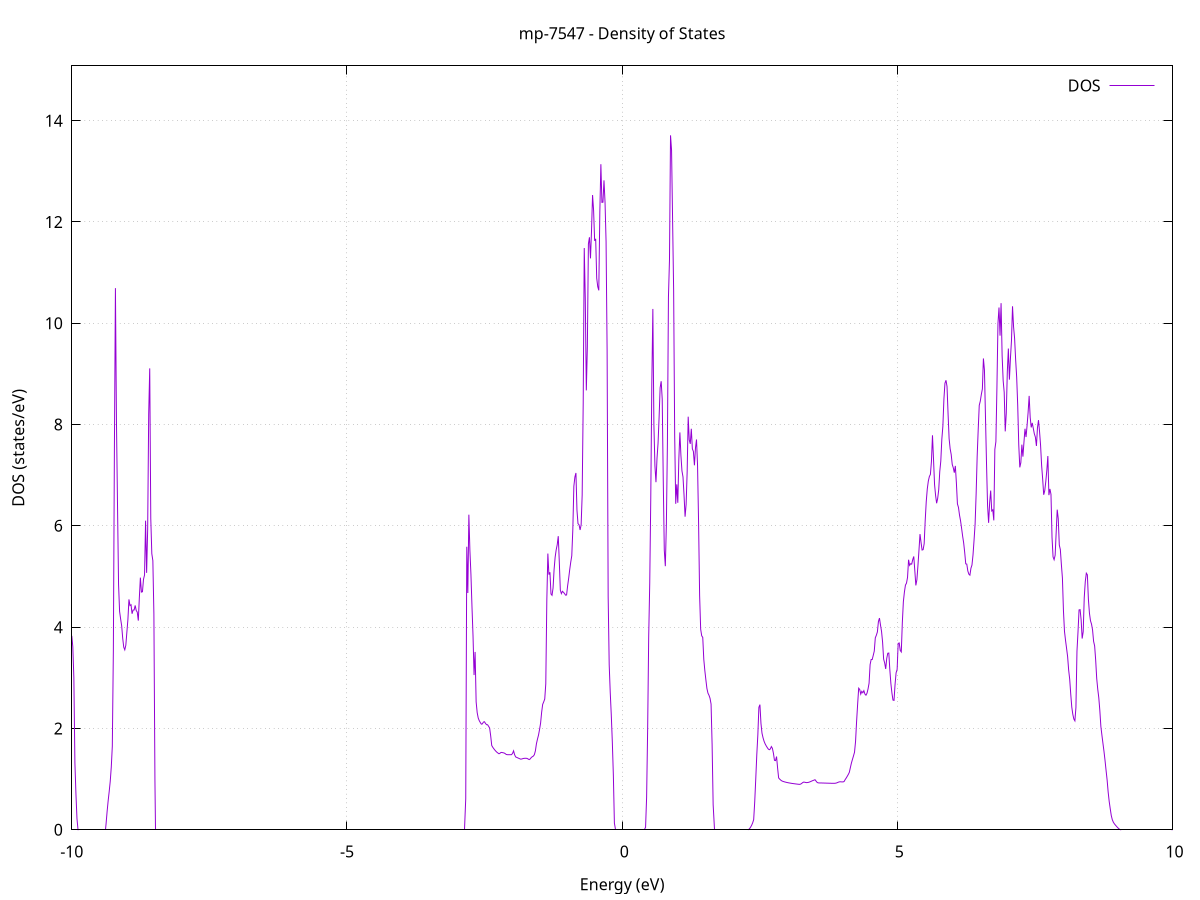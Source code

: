 set title 'mp-7547 - Density of States'
set xlabel 'Energy (eV)'
set ylabel 'DOS (states/eV)'
set grid
set xrange [-10:10]
set yrange [0:15.081]
set xzeroaxis lt -1
set terminal png size 800,600
set output 'mp-7547_dos_gnuplot.png'
plot '-' using 1:2 with lines title 'DOS'
-26.999400 0.000000
-26.980500 0.000000
-26.961600 0.000000
-26.942800 0.000000
-26.923900 0.000000
-26.905000 0.000000
-26.886100 0.000000
-26.867200 0.000000
-26.848300 0.000000
-26.829400 0.000000
-26.810500 0.000000
-26.791600 0.000000
-26.772800 0.000000
-26.753900 0.000000
-26.735000 0.000000
-26.716100 0.000000
-26.697200 0.000000
-26.678300 0.000000
-26.659400 0.000000
-26.640500 0.000000
-26.621700 0.000000
-26.602800 0.000000
-26.583900 0.000000
-26.565000 0.000000
-26.546100 0.000000
-26.527200 0.000000
-26.508300 0.000000
-26.489400 0.000000
-26.470600 0.000000
-26.451700 0.000000
-26.432800 0.000000
-26.413900 0.000000
-26.395000 0.000000
-26.376100 0.000000
-26.357200 0.000000
-26.338300 0.000000
-26.319500 0.000000
-26.300600 0.000000
-26.281700 0.000000
-26.262800 0.000000
-26.243900 0.000000
-26.225000 0.000000
-26.206100 0.000000
-26.187200 0.000000
-26.168300 0.000000
-26.149500 0.000000
-26.130600 0.000000
-26.111700 0.000000
-26.092800 0.000000
-26.073900 0.000000
-26.055000 0.000000
-26.036100 0.000000
-26.017200 0.000000
-25.998400 0.000000
-25.979500 0.000000
-25.960600 0.000000
-25.941700 0.000000
-25.922800 0.000000
-25.903900 0.000000
-25.885000 0.000000
-25.866100 0.000000
-25.847300 0.000000
-25.828400 0.000000
-25.809500 0.000000
-25.790600 0.000000
-25.771700 0.000000
-25.752800 0.000000
-25.733900 0.000000
-25.715000 0.000000
-25.696200 0.000000
-25.677300 0.000000
-25.658400 0.000000
-25.639500 0.000000
-25.620600 0.000000
-25.601700 0.000000
-25.582800 0.000000
-25.563900 0.000000
-25.545100 0.000000
-25.526200 0.000000
-25.507300 0.000000
-25.488400 0.000000
-25.469500 0.000000
-25.450600 0.000000
-25.431700 0.000000
-25.412800 0.000000
-25.393900 0.000000
-25.375100 0.000000
-25.356200 0.000000
-25.337300 0.000000
-25.318400 0.000000
-25.299500 0.000000
-25.280600 72.294700
-25.261700 0.000000
-25.242800 0.000000
-25.224000 0.000000
-25.205100 0.000000
-25.186200 0.000000
-25.167300 0.000000
-25.148400 0.000000
-25.129500 0.000000
-25.110600 0.000000
-25.091700 0.000000
-25.072900 0.000000
-25.054000 0.000000
-25.035100 0.000000
-25.016200 0.000000
-24.997300 0.000000
-24.978400 0.000000
-24.959500 0.000000
-24.940600 0.000000
-24.921800 0.000000
-24.902900 0.000000
-24.884000 0.000000
-24.865100 0.000000
-24.846200 0.000000
-24.827300 0.000000
-24.808400 0.000000
-24.789500 0.000000
-24.770600 0.000000
-24.751800 0.000000
-24.732900 0.000000
-24.714000 0.000000
-24.695100 0.000000
-24.676200 0.000000
-24.657300 0.000000
-24.638400 0.000000
-24.619500 0.000000
-24.600700 0.000000
-24.581800 0.000000
-24.562900 0.000000
-24.544000 0.000000
-24.525100 0.000000
-24.506200 0.000000
-24.487300 0.000000
-24.468400 0.000000
-24.449600 0.000000
-24.430700 0.000000
-24.411800 0.000000
-24.392900 0.000000
-24.374000 0.000000
-24.355100 0.000000
-24.336200 0.000000
-24.317300 0.000000
-24.298500 0.000000
-24.279600 0.000000
-24.260700 0.000000
-24.241800 0.000000
-24.222900 0.000000
-24.204000 0.000000
-24.185100 0.000000
-24.166200 0.000000
-24.147300 0.000000
-24.128500 0.000000
-24.109600 0.000000
-24.090700 0.000000
-24.071800 0.000000
-24.052900 0.000000
-24.034000 0.000000
-24.015100 0.000000
-23.996200 0.000000
-23.977400 0.000000
-23.958500 0.000000
-23.939600 0.000000
-23.920700 0.000000
-23.901800 0.000000
-23.882900 0.000000
-23.864000 0.000000
-23.845100 0.000000
-23.826300 0.000000
-23.807400 0.000000
-23.788500 0.000000
-23.769600 0.000000
-23.750700 0.000000
-23.731800 0.000000
-23.712900 0.000000
-23.694000 0.000000
-23.675200 0.000000
-23.656300 0.000000
-23.637400 0.000000
-23.618500 0.000000
-23.599600 0.000000
-23.580700 0.000000
-23.561800 0.000000
-23.542900 0.000000
-23.524100 0.000000
-23.505200 0.000000
-23.486300 0.000000
-23.467400 0.000000
-23.448500 0.000000
-23.429600 0.000000
-23.410700 0.000000
-23.391800 0.000000
-23.372900 0.000000
-23.354100 0.000000
-23.335200 0.000000
-23.316300 0.000000
-23.297400 0.000000
-23.278500 0.000000
-23.259600 0.000000
-23.240700 0.000000
-23.221800 0.000000
-23.203000 0.000000
-23.184100 0.000000
-23.165200 0.000000
-23.146300 0.000000
-23.127400 0.000000
-23.108500 0.000000
-23.089600 0.000000
-23.070700 0.000000
-23.051900 0.000000
-23.033000 0.000000
-23.014100 0.000000
-22.995200 0.000000
-22.976300 0.000000
-22.957400 0.000000
-22.938500 0.000000
-22.919600 0.000000
-22.900800 0.000000
-22.881900 0.000000
-22.863000 0.000000
-22.844100 0.000000
-22.825200 0.000000
-22.806300 0.000000
-22.787400 0.000000
-22.768500 0.000000
-22.749600 0.000000
-22.730800 0.000000
-22.711900 0.000000
-22.693000 0.000000
-22.674100 0.000000
-22.655200 0.000000
-22.636300 0.000000
-22.617400 0.000000
-22.598500 0.000000
-22.579700 0.000000
-22.560800 0.000000
-22.541900 0.000000
-22.523000 0.000000
-22.504100 0.000000
-22.485200 0.000000
-22.466300 0.000000
-22.447400 0.000000
-22.428600 0.000000
-22.409700 0.000000
-22.390800 0.000000
-22.371900 0.000000
-22.353000 0.000000
-22.334100 0.000000
-22.315200 0.000000
-22.296300 0.000000
-22.277500 0.000000
-22.258600 0.000000
-22.239700 0.000000
-22.220800 0.000000
-22.201900 0.000000
-22.183000 0.000000
-22.164100 0.000000
-22.145200 0.000000
-22.126300 0.000000
-22.107500 0.000000
-22.088600 0.000000
-22.069700 0.000000
-22.050800 0.000000
-22.031900 0.000000
-22.013000 0.000000
-21.994100 0.000000
-21.975200 0.000000
-21.956400 0.000000
-21.937500 0.000000
-21.918600 0.000000
-21.899700 0.000000
-21.880800 0.000000
-21.861900 0.000000
-21.843000 0.000000
-21.824100 0.000000
-21.805300 0.000000
-21.786400 0.000000
-21.767500 0.000000
-21.748600 0.000000
-21.729700 0.000000
-21.710800 0.000000
-21.691900 0.000000
-21.673000 0.000000
-21.654200 0.000000
-21.635300 0.000000
-21.616400 0.000000
-21.597500 0.000000
-21.578600 0.000000
-21.559700 0.000000
-21.540800 0.000000
-21.521900 0.000000
-21.503100 0.000000
-21.484200 0.000000
-21.465300 0.000000
-21.446400 0.000000
-21.427500 0.000000
-21.408600 0.000000
-21.389700 0.000000
-21.370800 0.000000
-21.351900 0.000000
-21.333100 0.000000
-21.314200 0.000000
-21.295300 0.000000
-21.276400 0.000000
-21.257500 0.000000
-21.238600 0.000000
-21.219700 0.000000
-21.200800 0.000000
-21.182000 0.000000
-21.163100 0.000000
-21.144200 0.000000
-21.125300 0.000000
-21.106400 0.000000
-21.087500 0.000000
-21.068600 0.000000
-21.049700 0.000000
-21.030900 0.000000
-21.012000 0.000000
-20.993100 0.000000
-20.974200 0.000000
-20.955300 0.000000
-20.936400 0.000000
-20.917500 0.000000
-20.898600 0.000000
-20.879800 0.000000
-20.860900 0.000000
-20.842000 0.000000
-20.823100 0.000000
-20.804200 0.000000
-20.785300 0.000000
-20.766400 0.000000
-20.747500 0.000000
-20.728600 0.000000
-20.709800 0.000000
-20.690900 0.000000
-20.672000 0.000000
-20.653100 0.000000
-20.634200 0.000000
-20.615300 0.000000
-20.596400 0.000000
-20.577500 0.000000
-20.558700 0.000000
-20.539800 0.000000
-20.520900 0.000000
-20.502000 0.000000
-20.483100 0.000000
-20.464200 0.000000
-20.445300 0.000000
-20.426400 0.000000
-20.407600 0.000000
-20.388700 0.000000
-20.369800 0.000000
-20.350900 0.000000
-20.332000 0.000000
-20.313100 0.000000
-20.294200 0.000000
-20.275300 0.000000
-20.256500 0.000000
-20.237600 0.000000
-20.218700 0.000000
-20.199800 0.000000
-20.180900 0.000000
-20.162000 0.000000
-20.143100 0.000000
-20.124200 0.000000
-20.105300 0.000000
-20.086500 0.000000
-20.067600 0.000000
-20.048700 0.000000
-20.029800 0.000000
-20.010900 0.000000
-19.992000 0.000000
-19.973100 0.000000
-19.954200 0.000000
-19.935400 0.000000
-19.916500 0.000000
-19.897600 0.000000
-19.878700 0.000000
-19.859800 0.000000
-19.840900 0.000000
-19.822000 0.000000
-19.803100 0.000000
-19.784300 0.000000
-19.765400 0.000000
-19.746500 0.000000
-19.727600 0.000000
-19.708700 0.000000
-19.689800 0.000000
-19.670900 0.000000
-19.652000 0.000000
-19.633200 0.000000
-19.614300 0.000000
-19.595400 0.000000
-19.576500 0.000000
-19.557600 0.000000
-19.538700 0.000000
-19.519800 0.000000
-19.500900 0.000000
-19.482000 0.000000
-19.463200 0.000000
-19.444300 0.000000
-19.425400 0.000000
-19.406500 0.000000
-19.387600 0.000000
-19.368700 0.000000
-19.349800 0.000000
-19.330900 0.000000
-19.312100 0.000000
-19.293200 0.000000
-19.274300 0.000000
-19.255400 0.000000
-19.236500 0.000000
-19.217600 0.000000
-19.198700 0.000000
-19.179800 0.000000
-19.161000 0.000000
-19.142100 0.000000
-19.123200 0.000000
-19.104300 0.000000
-19.085400 0.000000
-19.066500 0.000000
-19.047600 0.000000
-19.028700 0.000000
-19.009900 0.000000
-18.991000 0.000000
-18.972100 0.000000
-18.953200 0.000000
-18.934300 0.000000
-18.915400 0.000000
-18.896500 0.000000
-18.877600 0.000000
-18.858800 0.000000
-18.839900 0.000000
-18.821000 0.000000
-18.802100 0.000000
-18.783200 0.000000
-18.764300 0.000000
-18.745400 0.000000
-18.726500 0.000000
-18.707600 0.000000
-18.688800 0.000000
-18.669900 0.000000
-18.651000 0.000000
-18.632100 0.000000
-18.613200 0.000000
-18.594300 0.000000
-18.575400 0.000000
-18.556500 0.000000
-18.537700 0.000000
-18.518800 0.000000
-18.499900 0.000000
-18.481000 0.000000
-18.462100 0.000000
-18.443200 0.000000
-18.424300 0.000000
-18.405400 0.000000
-18.386600 0.000000
-18.367700 0.000000
-18.348800 0.000000
-18.329900 0.000000
-18.311000 0.000000
-18.292100 0.000000
-18.273200 0.000000
-18.254300 0.000000
-18.235500 0.000000
-18.216600 0.000000
-18.197700 0.000000
-18.178800 0.000000
-18.159900 0.000000
-18.141000 0.000000
-18.122100 0.000000
-18.103200 0.000000
-18.084300 0.000000
-18.065500 0.000000
-18.046600 0.000000
-18.027700 0.000000
-18.008800 0.000000
-17.989900 0.000000
-17.971000 0.000000
-17.952100 0.000000
-17.933200 0.000000
-17.914400 0.000000
-17.895500 0.000000
-17.876600 0.000000
-17.857700 0.000000
-17.838800 0.000000
-17.819900 0.000000
-17.801000 0.000000
-17.782100 0.000000
-17.763300 0.000000
-17.744400 0.000000
-17.725500 0.000000
-17.706600 0.000000
-17.687700 0.000000
-17.668800 0.000000
-17.649900 0.000000
-17.631000 0.000000
-17.612200 0.000000
-17.593300 0.000000
-17.574400 0.000000
-17.555500 0.000000
-17.536600 0.000000
-17.517700 0.000000
-17.498800 0.000000
-17.479900 0.000000
-17.461000 0.000000
-17.442200 0.000000
-17.423300 0.000000
-17.404400 0.000000
-17.385500 0.000000
-17.366600 0.000000
-17.347700 0.000000
-17.328800 0.000000
-17.309900 0.000000
-17.291100 0.000000
-17.272200 0.000000
-17.253300 0.000000
-17.234400 0.000000
-17.215500 0.000000
-17.196600 0.000000
-17.177700 0.000000
-17.158800 0.000000
-17.140000 0.000000
-17.121100 0.000000
-17.102200 0.000000
-17.083300 0.000000
-17.064400 0.000000
-17.045500 0.000000
-17.026600 0.000000
-17.007700 0.000000
-16.988900 0.000000
-16.970000 0.000000
-16.951100 0.000000
-16.932200 0.000000
-16.913300 0.000000
-16.894400 0.000000
-16.875500 0.000000
-16.856600 0.000000
-16.837800 0.000000
-16.818900 0.000000
-16.800000 0.000000
-16.781100 0.000000
-16.762200 0.000000
-16.743300 0.000000
-16.724400 0.000000
-16.705500 0.000000
-16.686600 0.000000
-16.667800 0.000000
-16.648900 0.000000
-16.630000 0.000000
-16.611100 0.000000
-16.592200 0.000000
-16.573300 0.000000
-16.554400 0.000000
-16.535500 0.000000
-16.516700 0.000000
-16.497800 0.000000
-16.478900 0.000000
-16.460000 0.000000
-16.441100 0.000000
-16.422200 0.000000
-16.403300 0.000000
-16.384400 0.000000
-16.365600 0.000000
-16.346700 0.000000
-16.327800 0.000000
-16.308900 0.000000
-16.290000 0.000000
-16.271100 0.000000
-16.252200 0.000000
-16.233300 0.000000
-16.214500 0.000000
-16.195600 0.000000
-16.176700 0.000000
-16.157800 0.000000
-16.138900 0.000000
-16.120000 0.000000
-16.101100 0.000000
-16.082200 0.000000
-16.063300 0.000000
-16.044500 0.000000
-16.025600 0.000000
-16.006700 0.000000
-15.987800 0.000000
-15.968900 0.000000
-15.950000 0.000000
-15.931100 0.000000
-15.912200 0.000000
-15.893400 0.000000
-15.874500 0.000000
-15.855600 0.000000
-15.836700 0.000000
-15.817800 0.000000
-15.798900 0.000000
-15.780000 0.000000
-15.761100 0.000000
-15.742300 0.000000
-15.723400 0.000000
-15.704500 0.000000
-15.685600 0.000000
-15.666700 0.000000
-15.647800 0.000000
-15.628900 0.000000
-15.610000 0.000000
-15.591200 0.000000
-15.572300 0.000000
-15.553400 0.000000
-15.534500 0.000000
-15.515600 0.000000
-15.496700 0.000000
-15.477800 0.000000
-15.458900 0.000000
-15.440000 0.000000
-15.421200 0.000000
-15.402300 0.000000
-15.383400 0.000000
-15.364500 0.000000
-15.345600 0.000000
-15.326700 0.000000
-15.307800 0.000000
-15.288900 0.000000
-15.270100 0.000000
-15.251200 0.000000
-15.232300 0.000000
-15.213400 0.000000
-15.194500 0.000000
-15.175600 0.000000
-15.156700 0.000000
-15.137800 0.000000
-15.119000 0.000000
-15.100100 0.000000
-15.081200 0.000000
-15.062300 0.000000
-15.043400 0.000000
-15.024500 0.000000
-15.005600 0.000000
-14.986700 0.000000
-14.967900 0.000000
-14.949000 0.000000
-14.930100 0.000000
-14.911200 0.000000
-14.892300 0.000000
-14.873400 0.000000
-14.854500 0.000000
-14.835600 0.000000
-14.816800 0.000000
-14.797900 0.000000
-14.779000 0.000000
-14.760100 0.000000
-14.741200 0.000000
-14.722300 0.000000
-14.703400 0.000000
-14.684500 0.000000
-14.665600 0.000000
-14.646800 0.000000
-14.627900 0.000000
-14.609000 0.000000
-14.590100 0.000000
-14.571200 0.000000
-14.552300 0.000000
-14.533400 0.000000
-14.514500 0.000000
-14.495700 0.000000
-14.476800 0.000000
-14.457900 0.000000
-14.439000 0.000000
-14.420100 0.000000
-14.401200 0.000000
-14.382300 0.000000
-14.363400 0.000000
-14.344600 0.000000
-14.325700 0.000000
-14.306800 0.000000
-14.287900 0.000000
-14.269000 0.000000
-14.250100 0.000000
-14.231200 0.000000
-14.212300 0.000000
-14.193500 0.000000
-14.174600 0.000000
-14.155700 0.000000
-14.136800 0.000000
-14.117900 0.000000
-14.099000 0.000000
-14.080100 0.000000
-14.061200 0.000000
-14.042300 0.000000
-14.023500 0.000000
-14.004600 0.000000
-13.985700 0.000000
-13.966800 0.000000
-13.947900 0.000000
-13.929000 0.000000
-13.910100 0.000000
-13.891200 0.000000
-13.872400 0.000000
-13.853500 0.000000
-13.834600 0.000000
-13.815700 0.000000
-13.796800 0.000000
-13.777900 0.000000
-13.759000 0.000000
-13.740100 0.000000
-13.721300 0.000000
-13.702400 0.000000
-13.683500 0.000000
-13.664600 0.000000
-13.645700 0.000000
-13.626800 0.000000
-13.607900 0.000000
-13.589000 0.000000
-13.570200 0.000000
-13.551300 0.000000
-13.532400 0.000000
-13.513500 0.000000
-13.494600 0.000000
-13.475700 0.000000
-13.456800 0.000000
-13.437900 0.000000
-13.419000 0.000000
-13.400200 0.000000
-13.381300 0.000000
-13.362400 0.000000
-13.343500 0.000000
-13.324600 0.000000
-13.305700 0.000000
-13.286800 0.000000
-13.267900 0.000000
-13.249100 0.000000
-13.230200 0.000000
-13.211300 0.000000
-13.192400 0.000000
-13.173500 0.000000
-13.154600 0.000000
-13.135700 0.000000
-13.116800 0.000000
-13.098000 0.000000
-13.079100 0.000000
-13.060200 0.000000
-13.041300 0.000000
-13.022400 0.000000
-13.003500 0.000000
-12.984600 0.000000
-12.965700 0.000000
-12.946900 0.000000
-12.928000 0.000000
-12.909100 0.000000
-12.890200 0.000000
-12.871300 0.000000
-12.852400 0.000000
-12.833500 0.000000
-12.814600 0.000000
-12.795800 0.000000
-12.776900 0.000000
-12.758000 0.000000
-12.739100 0.000000
-12.720200 0.000000
-12.701300 0.000000
-12.682400 0.000000
-12.663500 0.000000
-12.644600 0.000000
-12.625800 0.000000
-12.606900 0.000000
-12.588000 0.000000
-12.569100 0.000000
-12.550200 0.000000
-12.531300 0.000000
-12.512400 0.000000
-12.493500 0.000000
-12.474700 0.000000
-12.455800 0.000000
-12.436900 0.000000
-12.418000 0.000000
-12.399100 0.000000
-12.380200 0.000000
-12.361300 0.000000
-12.342400 0.000000
-12.323600 0.000000
-12.304700 0.000000
-12.285800 0.000000
-12.266900 0.000000
-12.248000 0.000000
-12.229100 0.000000
-12.210200 0.000000
-12.191300 0.000000
-12.172500 0.000000
-12.153600 0.000000
-12.134700 0.000000
-12.115800 0.000000
-12.096900 0.246500
-12.078000 0.772000
-12.059100 1.083100
-12.040200 1.441100
-12.021300 1.703300
-12.002500 2.048600
-11.983600 2.489200
-11.964700 3.323600
-11.945800 9.767300
-11.926900 19.627800
-11.908000 10.055600
-11.889100 8.860500
-11.870200 8.385800
-11.851400 7.975200
-11.832500 7.403500
-11.813600 7.963100
-11.794700 8.350200
-11.775800 8.276800
-11.756900 8.152500
-11.738000 7.801100
-11.719100 7.576500
-11.700300 7.299100
-11.681400 7.107600
-11.662500 7.517200
-11.643600 7.480700
-11.624700 7.993500
-11.605800 10.423700
-11.586900 9.382800
-11.568000 7.035900
-11.549200 5.825800
-11.530300 3.873500
-11.511400 2.440300
-11.492500 1.483600
-11.473600 0.573400
-11.454700 0.481500
-11.435800 0.342500
-11.416900 0.213400
-11.398000 0.102800
-11.379200 0.022700
-11.360300 0.000000
-11.341400 0.000000
-11.322500 0.000000
-11.303600 0.000000
-11.284700 0.000000
-11.265800 0.000000
-11.246900 0.000000
-11.228100 0.000000
-11.209200 0.000000
-11.190300 0.000000
-11.171400 0.000000
-11.152500 0.000000
-11.133600 0.000000
-11.114700 0.000000
-11.095800 0.000000
-11.077000 0.000000
-11.058100 0.000000
-11.039200 0.087900
-11.020300 0.578000
-11.001400 0.939200
-10.982500 1.293700
-10.963600 1.655000
-10.944700 2.088900
-10.925900 2.526200
-10.907000 3.190000
-10.888100 4.155600
-10.869200 7.894500
-10.850300 7.647300
-10.831400 6.999300
-10.812500 6.892000
-10.793600 6.900300
-10.774800 7.023200
-10.755900 7.447400
-10.737000 7.845400
-10.718100 12.536400
-10.699200 26.023800
-10.680300 27.166900
-10.661400 26.751200
-10.642500 33.781300
-10.623600 51.552500
-10.604800 68.894300
-10.585900 59.479000
-10.567000 28.746800
-10.548100 3.407200
-10.529200 0.247600
-10.510300 0.547700
-10.491400 0.631700
-10.472500 0.857700
-10.453700 0.997300
-10.434800 1.245800
-10.415900 1.606600
-10.397000 3.406800
-10.378100 3.544300
-10.359200 4.455600
-10.340300 7.264700
-10.321400 10.351700
-10.302600 12.024800
-10.283700 14.696100
-10.264800 17.601600
-10.245900 13.506300
-10.227000 10.081200
-10.208100 8.631500
-10.189200 9.856800
-10.170300 13.066000
-10.151500 13.592600
-10.132600 13.039800
-10.113700 10.363200
-10.094800 7.743300
-10.075900 6.213300
-10.057000 5.102100
-10.038100 4.522700
-10.019200 4.127900
-10.000300 3.832400
-9.981500 3.613400
-9.962600 3.004200
-9.943700 1.326900
-9.924800 0.710400
-9.905900 0.220000
-9.887000 0.001800
-9.868100 0.000000
-9.849200 0.000000
-9.830400 0.000000
-9.811500 0.000000
-9.792600 0.000000
-9.773700 0.000000
-9.754800 0.000000
-9.735900 0.000000
-9.717000 0.000000
-9.698100 0.000000
-9.679300 0.000000
-9.660400 0.000000
-9.641500 0.000000
-9.622600 0.000000
-9.603700 0.000000
-9.584800 0.000000
-9.565900 0.000000
-9.547000 0.000000
-9.528200 0.000000
-9.509300 0.000000
-9.490400 0.000000
-9.471500 0.000000
-9.452600 0.000000
-9.433700 0.000000
-9.414800 0.000000
-9.395900 0.000000
-9.377000 0.118900
-9.358200 0.359800
-9.339300 0.571300
-9.320400 0.754800
-9.301500 0.955300
-9.282600 1.236400
-9.263700 1.647300
-9.244800 3.530600
-9.225900 7.501400
-9.207100 10.693700
-9.188200 8.043600
-9.169300 6.409000
-9.150400 4.845300
-9.131500 4.310100
-9.112600 4.161900
-9.093700 4.027600
-9.074800 3.778100
-9.056000 3.605100
-9.037100 3.552800
-9.018200 3.643800
-8.999300 3.900000
-8.980400 4.150200
-8.961500 4.548200
-8.942600 4.427000
-8.923700 4.442000
-8.904900 4.265000
-8.886000 4.338500
-8.867100 4.338900
-8.848200 4.429100
-8.829300 4.329300
-8.810400 4.296400
-8.791500 4.129500
-8.772600 4.581300
-8.753800 4.977500
-8.734900 4.692800
-8.716000 4.699300
-8.697100 4.945700
-8.678200 5.029100
-8.659300 6.102700
-8.640400 5.071900
-8.621500 5.921500
-8.602600 8.211500
-8.583800 9.109000
-8.564900 6.148400
-8.546000 5.450700
-8.527100 5.312500
-8.508200 4.257000
-8.489300 0.973400
-8.470400 0.000000
-8.451500 0.000000
-8.432700 0.000000
-8.413800 0.000000
-8.394900 0.000000
-8.376000 0.000000
-8.357100 0.000000
-8.338200 0.000000
-8.319300 0.000000
-8.300400 0.000000
-8.281600 0.000000
-8.262700 0.000000
-8.243800 0.000000
-8.224900 0.000000
-8.206000 0.000000
-8.187100 0.000000
-8.168200 0.000000
-8.149300 0.000000
-8.130500 0.000000
-8.111600 0.000000
-8.092700 0.000000
-8.073800 0.000000
-8.054900 0.000000
-8.036000 0.000000
-8.017100 0.000000
-7.998200 0.000000
-7.979300 0.000000
-7.960500 0.000000
-7.941600 0.000000
-7.922700 0.000000
-7.903800 0.000000
-7.884900 0.000000
-7.866000 0.000000
-7.847100 0.000000
-7.828200 0.000000
-7.809400 0.000000
-7.790500 0.000000
-7.771600 0.000000
-7.752700 0.000000
-7.733800 0.000000
-7.714900 0.000000
-7.696000 0.000000
-7.677100 0.000000
-7.658300 0.000000
-7.639400 0.000000
-7.620500 0.000000
-7.601600 0.000000
-7.582700 0.000000
-7.563800 0.000000
-7.544900 0.000000
-7.526000 0.000000
-7.507200 0.000000
-7.488300 0.000000
-7.469400 0.000000
-7.450500 0.000000
-7.431600 0.000000
-7.412700 0.000000
-7.393800 0.000000
-7.374900 0.000000
-7.356000 0.000000
-7.337200 0.000000
-7.318300 0.000000
-7.299400 0.000000
-7.280500 0.000000
-7.261600 0.000000
-7.242700 0.000000
-7.223800 0.000000
-7.204900 0.000000
-7.186100 0.000000
-7.167200 0.000000
-7.148300 0.000000
-7.129400 0.000000
-7.110500 0.000000
-7.091600 0.000000
-7.072700 0.000000
-7.053800 0.000000
-7.035000 0.000000
-7.016100 0.000000
-6.997200 0.000000
-6.978300 0.000000
-6.959400 0.000000
-6.940500 0.000000
-6.921600 0.000000
-6.902700 0.000000
-6.883900 0.000000
-6.865000 0.000000
-6.846100 0.000000
-6.827200 0.000000
-6.808300 0.000000
-6.789400 0.000000
-6.770500 0.000000
-6.751600 0.000000
-6.732800 0.000000
-6.713900 0.000000
-6.695000 0.000000
-6.676100 0.000000
-6.657200 0.000000
-6.638300 0.000000
-6.619400 0.000000
-6.600500 0.000000
-6.581600 0.000000
-6.562800 0.000000
-6.543900 0.000000
-6.525000 0.000000
-6.506100 0.000000
-6.487200 0.000000
-6.468300 0.000000
-6.449400 0.000000
-6.430500 0.000000
-6.411700 0.000000
-6.392800 0.000000
-6.373900 0.000000
-6.355000 0.000000
-6.336100 0.000000
-6.317200 0.000000
-6.298300 0.000000
-6.279400 0.000000
-6.260600 0.000000
-6.241700 0.000000
-6.222800 0.000000
-6.203900 0.000000
-6.185000 0.000000
-6.166100 0.000000
-6.147200 0.000000
-6.128300 0.000000
-6.109500 0.000000
-6.090600 0.000000
-6.071700 0.000000
-6.052800 0.000000
-6.033900 0.000000
-6.015000 0.000000
-5.996100 0.000000
-5.977200 0.000000
-5.958300 0.000000
-5.939500 0.000000
-5.920600 0.000000
-5.901700 0.000000
-5.882800 0.000000
-5.863900 0.000000
-5.845000 0.000000
-5.826100 0.000000
-5.807200 0.000000
-5.788400 0.000000
-5.769500 0.000000
-5.750600 0.000000
-5.731700 0.000000
-5.712800 0.000000
-5.693900 0.000000
-5.675000 0.000000
-5.656100 0.000000
-5.637300 0.000000
-5.618400 0.000000
-5.599500 0.000000
-5.580600 0.000000
-5.561700 0.000000
-5.542800 0.000000
-5.523900 0.000000
-5.505000 0.000000
-5.486200 0.000000
-5.467300 0.000000
-5.448400 0.000000
-5.429500 0.000000
-5.410600 0.000000
-5.391700 0.000000
-5.372800 0.000000
-5.353900 0.000000
-5.335000 0.000000
-5.316200 0.000000
-5.297300 0.000000
-5.278400 0.000000
-5.259500 0.000000
-5.240600 0.000000
-5.221700 0.000000
-5.202800 0.000000
-5.183900 0.000000
-5.165100 0.000000
-5.146200 0.000000
-5.127300 0.000000
-5.108400 0.000000
-5.089500 0.000000
-5.070600 0.000000
-5.051700 0.000000
-5.032800 0.000000
-5.014000 0.000000
-4.995100 0.000000
-4.976200 0.000000
-4.957300 0.000000
-4.938400 0.000000
-4.919500 0.000000
-4.900600 0.000000
-4.881700 0.000000
-4.862900 0.000000
-4.844000 0.000000
-4.825100 0.000000
-4.806200 0.000000
-4.787300 0.000000
-4.768400 0.000000
-4.749500 0.000000
-4.730600 0.000000
-4.711800 0.000000
-4.692900 0.000000
-4.674000 0.000000
-4.655100 0.000000
-4.636200 0.000000
-4.617300 0.000000
-4.598400 0.000000
-4.579500 0.000000
-4.560600 0.000000
-4.541800 0.000000
-4.522900 0.000000
-4.504000 0.000000
-4.485100 0.000000
-4.466200 0.000000
-4.447300 0.000000
-4.428400 0.000000
-4.409500 0.000000
-4.390700 0.000000
-4.371800 0.000000
-4.352900 0.000000
-4.334000 0.000000
-4.315100 0.000000
-4.296200 0.000000
-4.277300 0.000000
-4.258400 0.000000
-4.239600 0.000000
-4.220700 0.000000
-4.201800 0.000000
-4.182900 0.000000
-4.164000 0.000000
-4.145100 0.000000
-4.126200 0.000000
-4.107300 0.000000
-4.088500 0.000000
-4.069600 0.000000
-4.050700 0.000000
-4.031800 0.000000
-4.012900 0.000000
-3.994000 0.000000
-3.975100 0.000000
-3.956200 0.000000
-3.937300 0.000000
-3.918500 0.000000
-3.899600 0.000000
-3.880700 0.000000
-3.861800 0.000000
-3.842900 0.000000
-3.824000 0.000000
-3.805100 0.000000
-3.786200 0.000000
-3.767400 0.000000
-3.748500 0.000000
-3.729600 0.000000
-3.710700 0.000000
-3.691800 0.000000
-3.672900 0.000000
-3.654000 0.000000
-3.635100 0.000000
-3.616300 0.000000
-3.597400 0.000000
-3.578500 0.000000
-3.559600 0.000000
-3.540700 0.000000
-3.521800 0.000000
-3.502900 0.000000
-3.484000 0.000000
-3.465200 0.000000
-3.446300 0.000000
-3.427400 0.000000
-3.408500 0.000000
-3.389600 0.000000
-3.370700 0.000000
-3.351800 0.000000
-3.332900 0.000000
-3.314000 0.000000
-3.295200 0.000000
-3.276300 0.000000
-3.257400 0.000000
-3.238500 0.000000
-3.219600 0.000000
-3.200700 0.000000
-3.181800 0.000000
-3.162900 0.000000
-3.144100 0.000000
-3.125200 0.000000
-3.106300 0.000000
-3.087400 0.000000
-3.068500 0.000000
-3.049600 0.000000
-3.030700 0.000000
-3.011800 0.000000
-2.993000 0.000000
-2.974100 0.000000
-2.955200 0.000000
-2.936300 0.000000
-2.917400 0.000000
-2.898500 0.000000
-2.879600 0.000000
-2.860700 0.000000
-2.841900 0.613900
-2.823000 5.588000
-2.804100 4.675100
-2.785200 6.220300
-2.766300 5.516500
-2.747400 5.038200
-2.728500 4.401900
-2.709600 3.828800
-2.690800 3.054700
-2.671900 3.511100
-2.653000 2.524600
-2.634100 2.313200
-2.615200 2.206500
-2.596300 2.153800
-2.577400 2.117300
-2.558500 2.085400
-2.539600 2.090800
-2.520800 2.126000
-2.501900 2.133000
-2.483000 2.099700
-2.464100 2.075000
-2.445200 2.073300
-2.426300 2.042800
-2.407400 2.007300
-2.388500 1.852100
-2.369700 1.664000
-2.350800 1.628900
-2.331900 1.600200
-2.313000 1.573900
-2.294100 1.550200
-2.275200 1.530200
-2.256300 1.514400
-2.237400 1.500600
-2.218600 1.511500
-2.199700 1.527600
-2.180800 1.524900
-2.161900 1.520400
-2.143000 1.515000
-2.124100 1.502700
-2.105200 1.486300
-2.086300 1.482800
-2.067500 1.481600
-2.048600 1.481500
-2.029700 1.481600
-2.010800 1.482400
-1.991900 1.507100
-1.973000 1.558200
-1.954100 1.482500
-1.935200 1.438500
-1.916300 1.429000
-1.897500 1.419700
-1.878600 1.410500
-1.859700 1.401500
-1.840800 1.393900
-1.821900 1.398200
-1.803000 1.405100
-1.784100 1.410100
-1.765200 1.411100
-1.746400 1.412100
-1.727500 1.408300
-1.708600 1.397100
-1.689700 1.385700
-1.670800 1.398100
-1.651900 1.425200
-1.633000 1.442200
-1.614100 1.454100
-1.595300 1.482200
-1.576400 1.557700
-1.557500 1.698100
-1.538600 1.789000
-1.519700 1.868600
-1.500800 1.979700
-1.481900 2.104900
-1.463000 2.316900
-1.444200 2.474800
-1.425300 2.524900
-1.406400 2.580600
-1.387500 2.882600
-1.368600 4.531900
-1.349700 5.453300
-1.330800 5.038400
-1.311900 5.083200
-1.293000 4.654600
-1.274200 4.628900
-1.255300 4.772100
-1.236400 5.139600
-1.217500 5.380500
-1.198600 5.525700
-1.179700 5.627100
-1.160800 5.796800
-1.141900 5.288100
-1.123100 4.729700
-1.104200 4.662200
-1.085300 4.707800
-1.066400 4.688500
-1.047500 4.664800
-1.028600 4.632100
-1.009700 4.635400
-0.990800 4.815000
-0.972000 4.962200
-0.953100 5.132500
-0.934200 5.282600
-0.915300 5.410100
-0.896400 5.921600
-0.877500 6.782000
-0.858600 6.965300
-0.839700 7.044200
-0.820900 6.307300
-0.802000 6.043100
-0.783100 6.021300
-0.764200 5.918700
-0.745300 6.018500
-0.726400 6.604200
-0.707500 8.418700
-0.688600 11.484700
-0.669800 10.488300
-0.650900 8.674200
-0.632000 9.535200
-0.613100 11.566100
-0.594200 11.697300
-0.575300 11.280300
-0.556400 11.830400
-0.537500 12.531100
-0.518600 12.225000
-0.499800 11.627400
-0.480900 11.665700
-0.462000 10.889200
-0.443100 10.721400
-0.424200 10.649400
-0.405300 12.204100
-0.386400 13.140300
-0.367500 12.386500
-0.348700 12.389400
-0.329800 12.820900
-0.310900 12.390600
-0.292000 11.613300
-0.273100 9.458200
-0.254200 4.606900
-0.235300 3.259300
-0.216400 2.712100
-0.197600 2.271000
-0.178700 1.740600
-0.159800 1.082100
-0.140900 0.130700
-0.122000 0.000000
-0.103100 0.000000
-0.084200 0.000000
-0.065300 0.000000
-0.046500 0.000000
-0.027600 0.000000
-0.008700 0.000000
0.010200 0.000000
0.029100 0.000000
0.048000 0.000000
0.066900 0.000000
0.085800 0.000000
0.104700 0.000000
0.123500 0.000000
0.142400 0.000000
0.161300 0.000000
0.180200 0.000000
0.199100 0.000000
0.218000 0.000000
0.236900 0.000000
0.255800 0.000000
0.274600 0.000000
0.293500 0.000000
0.312400 0.000000
0.331300 0.000000
0.350200 0.000000
0.369100 0.000000
0.388000 0.000000
0.406900 0.000000
0.425700 0.050200
0.444600 0.641300
0.463500 1.989100
0.482400 3.812600
0.501300 4.863700
0.520200 6.552400
0.539100 8.797400
0.558000 10.282900
0.576800 8.002100
0.595700 7.183400
0.614600 6.861800
0.633500 7.332500
0.652400 7.629900
0.671300 8.140700
0.690200 8.726700
0.709100 8.855200
0.728000 8.504800
0.746800 6.915100
0.765700 5.519100
0.784600 5.203400
0.803500 6.020800
0.822400 7.626700
0.841300 10.518700
0.860200 11.255800
0.879100 13.709900
0.897900 13.415200
0.916800 12.025600
0.935700 10.642200
0.954600 7.783200
0.973500 6.435200
0.992400 6.819500
1.011300 6.455000
1.030200 7.320800
1.049000 7.844700
1.067900 7.390700
1.086800 7.084900
1.105700 6.965700
1.124600 6.606200
1.143500 6.181200
1.162400 6.422700
1.181300 7.063800
1.200100 8.155100
1.219000 7.697200
1.237900 7.618700
1.256800 7.916300
1.275700 7.521800
1.294600 7.468400
1.313500 7.195900
1.332400 7.536500
1.351200 7.705300
1.370100 7.191400
1.389000 6.054200
1.407900 4.620300
1.426800 3.960600
1.445700 3.829400
1.464600 3.798700
1.483500 3.364600
1.502400 3.143700
1.521200 2.962900
1.540100 2.791000
1.559000 2.698500
1.577900 2.655900
1.596800 2.596300
1.615700 2.481300
1.634600 1.682800
1.653500 0.495900
1.672300 0.000000
1.691200 0.000000
1.710100 0.000000
1.729000 0.000000
1.747900 0.000000
1.766800 0.000000
1.785700 0.000000
1.804600 0.000000
1.823400 0.000000
1.842300 0.000000
1.861200 0.000000
1.880100 0.000000
1.899000 0.000000
1.917900 0.000000
1.936800 0.000000
1.955700 0.000000
1.974500 0.000000
1.993400 0.000000
2.012300 0.000000
2.031200 0.000000
2.050100 0.000000
2.069000 0.000000
2.087900 0.000000
2.106800 0.000000
2.125700 0.000000
2.144500 0.000000
2.163400 0.000000
2.182300 0.000000
2.201200 0.000000
2.220100 0.000000
2.239000 0.000000
2.257900 0.000000
2.276800 0.000000
2.295600 0.003700
2.314500 0.021600
2.333400 0.050200
2.352300 0.088100
2.371200 0.135300
2.390100 0.200500
2.409000 0.551900
2.427900 1.009500
2.446700 1.485300
2.465600 1.872400
2.484500 2.416900
2.503400 2.470600
2.522300 2.099700
2.541200 1.906300
2.560100 1.816900
2.579000 1.746800
2.597800 1.696900
2.616700 1.658400
2.635600 1.624700
2.654500 1.594900
2.673400 1.580500
2.692300 1.594200
2.711200 1.642600
2.730100 1.607800
2.749000 1.508700
2.767800 1.370900
2.786700 1.365500
2.805600 1.445600
2.824500 1.220400
2.843400 1.024000
2.862300 1.000300
2.881200 0.980700
2.900100 0.965900
2.918900 0.956700
2.937800 0.950000
2.956700 0.943900
2.975600 0.938500
2.994500 0.933700
3.013400 0.929200
3.032300 0.925200
3.051200 0.921700
3.070000 0.918200
3.088900 0.914800
3.107800 0.911800
3.126700 0.909000
3.145600 0.906300
3.164500 0.903600
3.183400 0.901000
3.202300 0.898700
3.221100 0.896400
3.240000 0.900200
3.258900 0.911800
3.277800 0.929300
3.296700 0.941000
3.315600 0.939400
3.334500 0.933600
3.353400 0.930700
3.372200 0.933400
3.391100 0.937800
3.410000 0.945200
3.428900 0.954000
3.447800 0.963500
3.466700 0.972000
3.485600 0.979800
3.504500 0.988400
3.523400 0.961500
3.542200 0.935800
3.561100 0.926200
3.580000 0.924800
3.598900 0.924400
3.617800 0.923900
3.636700 0.923300
3.655600 0.922700
3.674500 0.922100
3.693300 0.921400
3.712200 0.920800
3.731100 0.920100
3.750000 0.919500
3.768900 0.918900
3.787800 0.918300
3.806700 0.917900
3.825600 0.917500
3.844400 0.917300
3.863300 0.917700
3.882200 0.920700
3.901100 0.926300
3.920000 0.935900
3.938900 0.943500
3.957800 0.947700
3.976700 0.946500
3.995500 0.944500
4.014400 0.944700
4.033300 0.953300
4.052200 0.990800
4.071100 1.021300
4.090000 1.055600
4.108900 1.091800
4.127800 1.133600
4.146700 1.226000
4.165500 1.315600
4.184400 1.388000
4.203300 1.456800
4.222200 1.530700
4.241100 1.742900
4.260000 2.139800
4.278900 2.479300
4.297800 2.794700
4.316600 2.770500
4.335500 2.677300
4.354400 2.733000
4.373300 2.705200
4.392200 2.746100
4.411100 2.678700
4.430000 2.656800
4.448900 2.695300
4.467700 2.778600
4.486600 2.893100
4.505500 3.260400
4.524400 3.361100
4.543300 3.361200
4.562200 3.442000
4.581100 3.527600
4.600000 3.789800
4.618800 3.839900
4.637700 3.905700
4.656600 4.111900
4.675500 4.179000
4.694400 4.040500
4.713300 3.916500
4.732200 3.707000
4.751100 3.369100
4.770000 3.294300
4.788800 3.175000
4.807700 3.383300
4.826600 3.485000
4.845500 3.489100
4.864400 3.150900
4.883300 2.883800
4.902200 2.697900
4.921100 2.560000
4.939900 2.554100
4.958800 2.867800
4.977700 3.099000
4.996600 3.165500
5.015500 3.679400
5.034400 3.688100
5.053300 3.539300
5.072200 3.511000
5.091000 4.088400
5.109900 4.502100
5.128800 4.693500
5.147700 4.830600
5.166600 4.868800
5.185500 4.982600
5.204400 5.331000
5.223300 5.220100
5.242100 5.252300
5.261000 5.244400
5.279900 5.333300
5.298800 5.396000
5.317700 5.118600
5.336600 4.824500
5.355500 4.936200
5.374400 5.211300
5.393300 5.516900
5.412100 5.837400
5.431000 5.672600
5.449900 5.522800
5.468800 5.530300
5.487700 5.647500
5.506600 6.104800
5.525500 6.477500
5.544400 6.729200
5.563200 6.883500
5.582100 6.973300
5.601000 7.015600
5.619900 7.271000
5.638800 7.788100
5.657700 7.314300
5.676600 6.815600
5.695500 6.599700
5.714300 6.445900
5.733200 6.542400
5.752100 6.711400
5.771000 7.068900
5.789900 7.277600
5.808800 7.709500
5.827700 7.967900
5.846600 8.501200
5.865400 8.815800
5.884300 8.874100
5.903200 8.751000
5.922100 8.211800
5.941000 7.723100
5.959900 7.522200
5.978800 7.410100
5.997700 7.213300
6.016500 7.147600
6.035400 7.049900
6.054300 7.183600
6.073200 6.848900
6.092100 6.433800
6.111000 6.364500
6.129900 6.213300
6.148800 6.099600
6.167700 5.953700
6.186500 5.798300
6.205400 5.663500
6.224300 5.475000
6.243200 5.250800
6.262100 5.244600
6.281000 5.109700
6.299900 5.046000
6.318800 5.026700
6.337600 5.163000
6.356500 5.227500
6.375400 5.427700
6.394300 5.717800
6.413200 6.032400
6.432100 6.634600
6.451000 7.376000
6.469900 7.905400
6.488700 8.380100
6.507600 8.462300
6.526500 8.593800
6.545400 8.702400
6.564300 9.304800
6.583200 9.074000
6.602100 8.139000
6.621000 7.215100
6.639800 6.399700
6.658700 6.060000
6.677600 6.456200
6.696500 6.697000
6.715400 6.295500
6.734300 6.316000
6.753200 6.107900
6.772100 7.508600
6.791000 7.661300
6.809800 8.730900
6.828700 9.995600
6.847600 10.310600
6.866500 9.755400
6.885400 10.396600
6.904300 9.358700
6.923200 8.866200
6.942100 8.635600
6.960900 7.865200
6.979800 8.226000
6.998700 9.046900
7.017600 9.500000
7.036500 8.886400
7.055400 9.310300
7.074300 9.657400
7.093200 10.335200
7.112000 9.931400
7.130900 9.702600
7.149800 9.280700
7.168700 8.932200
7.187600 8.376400
7.206500 7.600600
7.225400 7.154600
7.244300 7.246800
7.263100 7.603100
7.282000 7.366500
7.300900 7.651100
7.319800 7.917100
7.338700 7.753400
7.357600 7.981000
7.376500 8.239600
7.395400 8.565900
7.414300 8.140100
7.433100 7.943300
7.452000 8.032200
7.470900 7.923700
7.489800 7.815900
7.508700 7.750900
7.527600 7.577400
7.546500 7.938200
7.565400 8.087200
7.584200 7.862300
7.603100 7.588100
7.622000 7.192400
7.640900 6.925600
7.659800 6.613800
7.678700 6.694000
7.697600 6.873900
7.716500 7.095000
7.735300 7.378800
7.754200 6.606200
7.773100 6.728700
7.792000 6.621700
7.810900 5.773200
7.829800 5.387100
7.848700 5.331700
7.867600 5.420100
7.886400 5.869600
7.905300 6.320000
7.924200 6.141200
7.943100 5.620700
7.962000 5.533300
7.980900 5.236600
7.999800 4.969500
8.018700 4.322200
8.037500 3.916300
8.056400 3.739200
8.075300 3.581300
8.094200 3.419200
8.113100 3.153600
8.132000 2.972300
8.150900 2.680300
8.169800 2.422700
8.188700 2.280000
8.207500 2.185700
8.226400 2.150400
8.245300 2.413600
8.264200 3.524800
8.283100 3.907600
8.302000 4.341100
8.320900 4.345700
8.339800 4.145600
8.358600 3.775400
8.377500 3.909500
8.396400 4.582200
8.415300 4.899800
8.434200 5.065400
8.453100 5.034300
8.472000 4.549700
8.490900 4.276700
8.509700 4.127000
8.528600 4.060600
8.547500 3.945300
8.566400 3.720300
8.585300 3.629800
8.604200 3.347600
8.623100 2.985100
8.642000 2.773400
8.660800 2.606700
8.679700 2.355100
8.698600 2.038200
8.717500 1.867600
8.736400 1.705600
8.755300 1.545600
8.774200 1.367100
8.793100 1.171300
8.812000 0.983500
8.830800 0.745900
8.849700 0.559800
8.868600 0.415800
8.887500 0.281300
8.906400 0.197900
8.925300 0.149400
8.944200 0.117400
8.963100 0.092300
8.981900 0.068600
9.000800 0.045700
9.019700 0.026100
9.038600 0.009100
9.057500 0.000100
9.076400 0.000000
9.095300 0.000000
9.114200 0.000000
9.133000 0.000000
9.151900 0.000000
9.170800 0.000000
9.189700 0.000000
9.208600 0.000000
9.227500 0.000000
9.246400 0.000000
9.265300 0.000000
9.284100 0.000000
9.303000 0.000000
9.321900 0.000000
9.340800 0.000000
9.359700 0.000000
9.378600 0.000000
9.397500 0.000000
9.416400 0.000000
9.435300 0.000000
9.454100 0.000000
9.473000 0.000000
9.491900 0.000000
9.510800 0.000000
9.529700 0.000000
9.548600 0.000000
9.567500 0.000000
9.586400 0.000000
9.605200 0.000000
9.624100 0.000000
9.643000 0.000000
9.661900 0.000000
9.680800 0.000000
9.699700 0.000000
9.718600 0.000000
9.737500 0.000000
9.756300 0.000000
9.775200 0.000000
9.794100 0.000000
9.813000 0.000000
9.831900 0.000000
9.850800 0.000000
9.869700 0.000000
9.888600 0.000000
9.907400 0.000000
9.926300 0.000000
9.945200 0.000000
9.964100 0.000000
9.983000 0.000000
10.001900 0.000000
10.020800 0.000000
10.039700 0.000000
10.058500 0.000000
10.077400 0.000000
10.096300 0.000000
10.115200 0.000000
10.134100 0.000000
10.153000 0.000000
10.171900 0.000000
10.190800 0.000000
10.209700 0.000000
10.228500 0.000000
10.247400 0.000000
10.266300 0.000000
10.285200 0.000000
10.304100 0.000000
10.323000 0.000000
10.341900 0.000000
10.360800 0.000000
10.379600 0.000000
10.398500 0.000000
10.417400 0.000000
10.436300 0.000000
10.455200 0.000000
10.474100 0.000000
10.493000 0.000000
10.511900 0.000000
10.530700 0.000000
10.549600 0.000000
10.568500 0.000000
10.587400 0.000000
10.606300 0.000000
10.625200 0.000000
10.644100 0.000000
10.663000 0.000000
10.681800 0.000000
10.700700 0.000000
10.719600 0.000000
10.738500 0.000000
10.757400 0.000000
10.776300 0.000000
e
